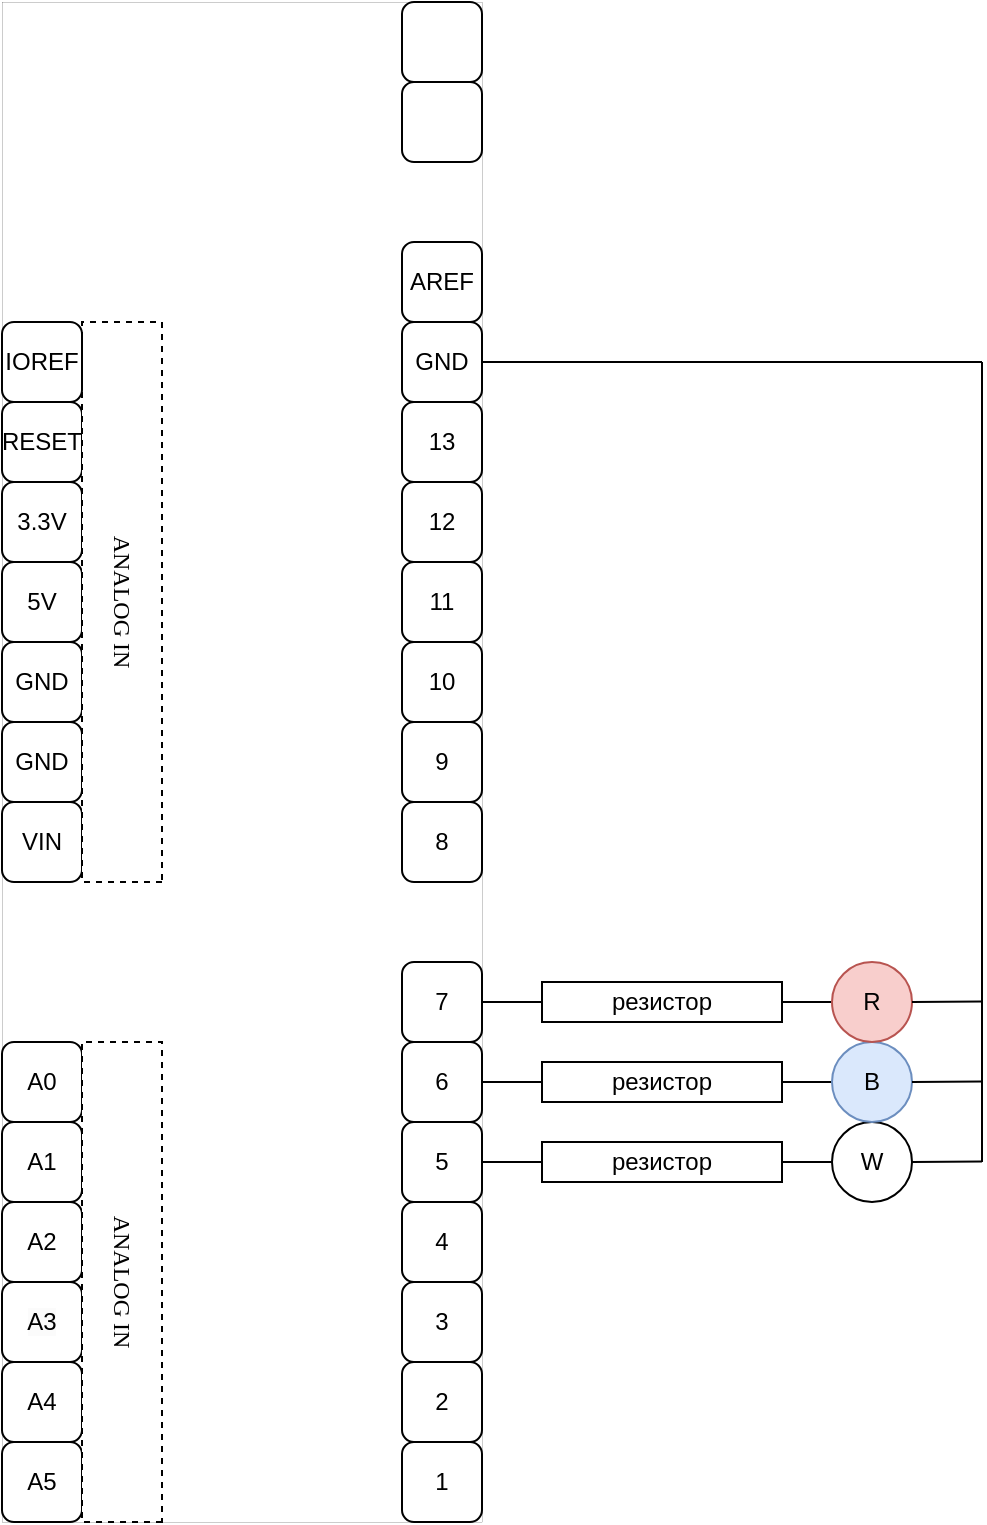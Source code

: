 <mxfile version="20.8.16" type="device"><diagram name="Страница 1" id="97e71SA-68PmVJMXo2ay"><mxGraphModel dx="1668" dy="974" grid="1" gridSize="10" guides="1" tooltips="1" connect="1" arrows="1" fold="1" page="1" pageScale="1" pageWidth="827" pageHeight="1169" math="0" shadow="0"><root><mxCell id="0"/><mxCell id="1" parent="0"/><mxCell id="BfmB40hzFDKqSv8pES7P-2" value="" style="rounded=0;whiteSpace=wrap;html=1;strokeWidth=0.1;" parent="1" vertex="1"><mxGeometry x="240" y="160" width="240" height="760" as="geometry"/></mxCell><mxCell id="BfmB40hzFDKqSv8pES7P-4" value="1" style="rounded=1;whiteSpace=wrap;html=1;" parent="1" vertex="1"><mxGeometry x="440" y="880" width="40" height="40" as="geometry"/></mxCell><mxCell id="BfmB40hzFDKqSv8pES7P-5" value="2" style="rounded=1;whiteSpace=wrap;html=1;" parent="1" vertex="1"><mxGeometry x="440" y="840" width="40" height="40" as="geometry"/></mxCell><mxCell id="BfmB40hzFDKqSv8pES7P-6" value="3" style="rounded=1;whiteSpace=wrap;html=1;" parent="1" vertex="1"><mxGeometry x="440" y="800" width="40" height="40" as="geometry"/></mxCell><mxCell id="BfmB40hzFDKqSv8pES7P-7" value="4" style="rounded=1;whiteSpace=wrap;html=1;" parent="1" vertex="1"><mxGeometry x="440" y="760" width="40" height="40" as="geometry"/></mxCell><mxCell id="BfmB40hzFDKqSv8pES7P-8" value="5" style="rounded=1;whiteSpace=wrap;html=1;" parent="1" vertex="1"><mxGeometry x="440" y="720" width="40" height="40" as="geometry"/></mxCell><mxCell id="BfmB40hzFDKqSv8pES7P-9" value="6" style="rounded=1;whiteSpace=wrap;html=1;" parent="1" vertex="1"><mxGeometry x="440" y="680" width="40" height="40" as="geometry"/></mxCell><mxCell id="BfmB40hzFDKqSv8pES7P-10" value="7" style="rounded=1;whiteSpace=wrap;html=1;" parent="1" vertex="1"><mxGeometry x="440" y="640" width="40" height="40" as="geometry"/></mxCell><mxCell id="BfmB40hzFDKqSv8pES7P-11" value="8" style="rounded=1;whiteSpace=wrap;html=1;" parent="1" vertex="1"><mxGeometry x="440" y="560" width="40" height="40" as="geometry"/></mxCell><mxCell id="BfmB40hzFDKqSv8pES7P-12" value="9" style="rounded=1;whiteSpace=wrap;html=1;" parent="1" vertex="1"><mxGeometry x="440" y="520" width="40" height="40" as="geometry"/></mxCell><mxCell id="BfmB40hzFDKqSv8pES7P-13" value="10" style="rounded=1;whiteSpace=wrap;html=1;" parent="1" vertex="1"><mxGeometry x="440" y="480" width="40" height="40" as="geometry"/></mxCell><mxCell id="BfmB40hzFDKqSv8pES7P-14" value="11" style="rounded=1;whiteSpace=wrap;html=1;" parent="1" vertex="1"><mxGeometry x="440" y="440" width="40" height="40" as="geometry"/></mxCell><mxCell id="BfmB40hzFDKqSv8pES7P-15" value="12" style="rounded=1;whiteSpace=wrap;html=1;" parent="1" vertex="1"><mxGeometry x="440" y="400" width="40" height="40" as="geometry"/></mxCell><mxCell id="BfmB40hzFDKqSv8pES7P-16" value="13" style="rounded=1;whiteSpace=wrap;html=1;" parent="1" vertex="1"><mxGeometry x="440" y="360" width="40" height="40" as="geometry"/></mxCell><mxCell id="BfmB40hzFDKqSv8pES7P-19" value="GND" style="rounded=1;whiteSpace=wrap;html=1;" parent="1" vertex="1"><mxGeometry x="440" y="320" width="40" height="40" as="geometry"/></mxCell><mxCell id="BfmB40hzFDKqSv8pES7P-20" value="AREF" style="rounded=1;whiteSpace=wrap;html=1;" parent="1" vertex="1"><mxGeometry x="440" y="280" width="40" height="40" as="geometry"/></mxCell><mxCell id="BfmB40hzFDKqSv8pES7P-21" value="" style="rounded=1;whiteSpace=wrap;html=1;" parent="1" vertex="1"><mxGeometry x="440" y="200" width="40" height="40" as="geometry"/></mxCell><mxCell id="BfmB40hzFDKqSv8pES7P-22" value="" style="rounded=1;whiteSpace=wrap;html=1;" parent="1" vertex="1"><mxGeometry x="440" y="160" width="40" height="40" as="geometry"/></mxCell><mxCell id="BfmB40hzFDKqSv8pES7P-23" value="A5" style="rounded=1;whiteSpace=wrap;html=1;" parent="1" vertex="1"><mxGeometry x="240" y="880" width="40" height="40" as="geometry"/></mxCell><mxCell id="BfmB40hzFDKqSv8pES7P-24" value="A4" style="rounded=1;whiteSpace=wrap;html=1;" parent="1" vertex="1"><mxGeometry x="240" y="840" width="40" height="40" as="geometry"/></mxCell><mxCell id="BfmB40hzFDKqSv8pES7P-25" value="&lt;span style=&quot;color: rgb(0, 0, 0); font-family: Helvetica; font-size: 12px; font-style: normal; font-variant-ligatures: normal; font-variant-caps: normal; font-weight: 400; letter-spacing: normal; orphans: 2; text-align: center; text-indent: 0px; text-transform: none; widows: 2; word-spacing: 0px; -webkit-text-stroke-width: 0px; background-color: rgb(251, 251, 251); text-decoration-thickness: initial; text-decoration-style: initial; text-decoration-color: initial; float: none; display: inline !important;&quot;&gt;A3&lt;/span&gt;" style="rounded=1;whiteSpace=wrap;html=1;" parent="1" vertex="1"><mxGeometry x="240" y="800" width="40" height="40" as="geometry"/></mxCell><mxCell id="BfmB40hzFDKqSv8pES7P-26" value="A2" style="rounded=1;whiteSpace=wrap;html=1;" parent="1" vertex="1"><mxGeometry x="240" y="760" width="40" height="40" as="geometry"/></mxCell><mxCell id="BfmB40hzFDKqSv8pES7P-27" value="A1" style="rounded=1;whiteSpace=wrap;html=1;" parent="1" vertex="1"><mxGeometry x="240" y="720" width="40" height="40" as="geometry"/></mxCell><mxCell id="BfmB40hzFDKqSv8pES7P-28" value="A0" style="rounded=1;whiteSpace=wrap;html=1;" parent="1" vertex="1"><mxGeometry x="240" y="680" width="40" height="40" as="geometry"/></mxCell><mxCell id="BfmB40hzFDKqSv8pES7P-29" value="ANALOG IN" style="rounded=0;whiteSpace=wrap;html=1;strokeWidth=1;horizontal=0;rotation=-180;fontFamily=Lucida Console;strokeColor=#000000;dashed=1;" parent="1" vertex="1"><mxGeometry x="280" y="680" width="40" height="240" as="geometry"/></mxCell><mxCell id="BfmB40hzFDKqSv8pES7P-30" value="VIN" style="rounded=1;whiteSpace=wrap;html=1;" parent="1" vertex="1"><mxGeometry x="240" y="560" width="40" height="40" as="geometry"/></mxCell><mxCell id="BfmB40hzFDKqSv8pES7P-31" value="GND" style="rounded=1;whiteSpace=wrap;html=1;" parent="1" vertex="1"><mxGeometry x="240" y="520" width="40" height="40" as="geometry"/></mxCell><mxCell id="BfmB40hzFDKqSv8pES7P-32" value="GND" style="rounded=1;whiteSpace=wrap;html=1;" parent="1" vertex="1"><mxGeometry x="240" y="480" width="40" height="40" as="geometry"/></mxCell><mxCell id="BfmB40hzFDKqSv8pES7P-33" value="5V" style="rounded=1;whiteSpace=wrap;html=1;" parent="1" vertex="1"><mxGeometry x="240" y="440" width="40" height="40" as="geometry"/></mxCell><mxCell id="BfmB40hzFDKqSv8pES7P-34" value="3.3V" style="rounded=1;whiteSpace=wrap;html=1;" parent="1" vertex="1"><mxGeometry x="240" y="400" width="40" height="40" as="geometry"/></mxCell><mxCell id="BfmB40hzFDKqSv8pES7P-35" value="RESET" style="rounded=1;whiteSpace=wrap;html=1;" parent="1" vertex="1"><mxGeometry x="240" y="360" width="40" height="40" as="geometry"/></mxCell><mxCell id="BfmB40hzFDKqSv8pES7P-36" value="ANALOG IN" style="rounded=0;whiteSpace=wrap;html=1;strokeWidth=1;horizontal=0;rotation=-180;fontFamily=Lucida Console;strokeColor=#000000;dashed=1;" parent="1" vertex="1"><mxGeometry x="280" y="320" width="40" height="280" as="geometry"/></mxCell><mxCell id="BfmB40hzFDKqSv8pES7P-37" value="IOREF" style="rounded=1;whiteSpace=wrap;html=1;" parent="1" vertex="1"><mxGeometry x="240" y="320" width="40" height="40" as="geometry"/></mxCell><mxCell id="_V2LeswgyW-5Ll7CcPLM-1" value="" style="endArrow=none;html=1;rounded=0;exitX=1;exitY=0.5;exitDx=0;exitDy=0;entryX=0;entryY=0.5;entryDx=0;entryDy=0;" edge="1" parent="1" source="BfmB40hzFDKqSv8pES7P-9" target="_V2LeswgyW-5Ll7CcPLM-2"><mxGeometry width="50" height="50" relative="1" as="geometry"><mxPoint x="490" y="700" as="sourcePoint"/><mxPoint x="570" y="700" as="targetPoint"/></mxGeometry></mxCell><mxCell id="_V2LeswgyW-5Ll7CcPLM-2" value="резистор" style="rounded=0;whiteSpace=wrap;html=1;" vertex="1" parent="1"><mxGeometry x="510" y="690" width="120" height="20" as="geometry"/></mxCell><mxCell id="_V2LeswgyW-5Ll7CcPLM-3" value="резистор" style="rounded=0;whiteSpace=wrap;html=1;" vertex="1" parent="1"><mxGeometry x="510" y="730" width="120" height="20" as="geometry"/></mxCell><mxCell id="_V2LeswgyW-5Ll7CcPLM-4" value="резистор" style="rounded=0;whiteSpace=wrap;html=1;" vertex="1" parent="1"><mxGeometry x="510" y="650" width="120" height="20" as="geometry"/></mxCell><mxCell id="_V2LeswgyW-5Ll7CcPLM-5" value="" style="endArrow=none;html=1;rounded=0;exitX=1;exitY=0.5;exitDx=0;exitDy=0;entryX=0;entryY=0.5;entryDx=0;entryDy=0;" edge="1" parent="1" source="BfmB40hzFDKqSv8pES7P-10" target="_V2LeswgyW-5Ll7CcPLM-4"><mxGeometry width="50" height="50" relative="1" as="geometry"><mxPoint x="490" y="659.58" as="sourcePoint"/><mxPoint x="540" y="660" as="targetPoint"/></mxGeometry></mxCell><mxCell id="_V2LeswgyW-5Ll7CcPLM-6" value="" style="endArrow=none;html=1;rounded=0;exitX=1;exitY=0.5;exitDx=0;exitDy=0;entryX=0;entryY=0.5;entryDx=0;entryDy=0;" edge="1" parent="1" source="BfmB40hzFDKqSv8pES7P-8" target="_V2LeswgyW-5Ll7CcPLM-3"><mxGeometry width="50" height="50" relative="1" as="geometry"><mxPoint x="500" y="779.58" as="sourcePoint"/><mxPoint x="600.0" y="779.58" as="targetPoint"/></mxGeometry></mxCell><mxCell id="_V2LeswgyW-5Ll7CcPLM-7" value="" style="endArrow=none;html=1;rounded=0;exitX=1;exitY=0.5;exitDx=0;exitDy=0;entryX=0;entryY=0.5;entryDx=0;entryDy=0;" edge="1" parent="1" source="_V2LeswgyW-5Ll7CcPLM-2" target="_V2LeswgyW-5Ll7CcPLM-11"><mxGeometry width="50" height="50" relative="1" as="geometry"><mxPoint x="663" y="699.58" as="sourcePoint"/><mxPoint x="710.0" y="699.58" as="targetPoint"/></mxGeometry></mxCell><mxCell id="_V2LeswgyW-5Ll7CcPLM-8" value="" style="endArrow=none;html=1;rounded=0;exitX=1;exitY=0.5;exitDx=0;exitDy=0;entryX=0;entryY=0.5;entryDx=0;entryDy=0;" edge="1" parent="1" source="_V2LeswgyW-5Ll7CcPLM-4" target="_V2LeswgyW-5Ll7CcPLM-12"><mxGeometry width="50" height="50" relative="1" as="geometry"><mxPoint x="663" y="659.58" as="sourcePoint"/><mxPoint x="710.0" y="659.58" as="targetPoint"/></mxGeometry></mxCell><mxCell id="_V2LeswgyW-5Ll7CcPLM-9" value="" style="endArrow=none;html=1;rounded=0;exitX=1;exitY=0.5;exitDx=0;exitDy=0;entryX=0;entryY=0.5;entryDx=0;entryDy=0;" edge="1" parent="1" source="_V2LeswgyW-5Ll7CcPLM-3" target="_V2LeswgyW-5Ll7CcPLM-10"><mxGeometry width="50" height="50" relative="1" as="geometry"><mxPoint x="663" y="739.58" as="sourcePoint"/><mxPoint x="710.0" y="739.58" as="targetPoint"/></mxGeometry></mxCell><mxCell id="_V2LeswgyW-5Ll7CcPLM-10" value="W" style="ellipse;whiteSpace=wrap;html=1;" vertex="1" parent="1"><mxGeometry x="655" y="720" width="40" height="40" as="geometry"/></mxCell><mxCell id="_V2LeswgyW-5Ll7CcPLM-11" value="B" style="ellipse;whiteSpace=wrap;html=1;fillColor=#dae8fc;strokeColor=#6c8ebf;" vertex="1" parent="1"><mxGeometry x="655" y="680" width="40" height="40" as="geometry"/></mxCell><mxCell id="_V2LeswgyW-5Ll7CcPLM-12" value="R" style="ellipse;whiteSpace=wrap;html=1;fillColor=#f8cecc;strokeColor=#b85450;" vertex="1" parent="1"><mxGeometry x="655" y="640" width="40" height="40" as="geometry"/></mxCell><mxCell id="_V2LeswgyW-5Ll7CcPLM-13" value="" style="endArrow=none;html=1;rounded=0;exitX=1;exitY=0.5;exitDx=0;exitDy=0;entryX=0;entryY=0.5;entryDx=0;entryDy=0;" edge="1" parent="1" source="_V2LeswgyW-5Ll7CcPLM-11"><mxGeometry width="50" height="50" relative="1" as="geometry"><mxPoint x="705" y="699.8" as="sourcePoint"/><mxPoint x="730.0" y="699.8" as="targetPoint"/></mxGeometry></mxCell><mxCell id="_V2LeswgyW-5Ll7CcPLM-14" value="" style="endArrow=none;html=1;rounded=0;exitX=1;exitY=0.5;exitDx=0;exitDy=0;entryX=0;entryY=0.5;entryDx=0;entryDy=0;" edge="1" parent="1" source="_V2LeswgyW-5Ll7CcPLM-12"><mxGeometry width="50" height="50" relative="1" as="geometry"><mxPoint x="705" y="659.8" as="sourcePoint"/><mxPoint x="730.0" y="659.8" as="targetPoint"/></mxGeometry></mxCell><mxCell id="_V2LeswgyW-5Ll7CcPLM-15" value="" style="endArrow=none;html=1;rounded=0;exitX=1;exitY=0.5;exitDx=0;exitDy=0;entryX=0;entryY=0.5;entryDx=0;entryDy=0;" edge="1" parent="1" source="_V2LeswgyW-5Ll7CcPLM-10"><mxGeometry width="50" height="50" relative="1" as="geometry"><mxPoint x="705" y="739.8" as="sourcePoint"/><mxPoint x="730.0" y="739.8" as="targetPoint"/></mxGeometry></mxCell><mxCell id="_V2LeswgyW-5Ll7CcPLM-16" value="" style="endArrow=none;html=1;rounded=0;exitX=1;exitY=0.5;exitDx=0;exitDy=0;" edge="1" parent="1"><mxGeometry width="50" height="50" relative="1" as="geometry"><mxPoint x="730" y="740" as="sourcePoint"/><mxPoint x="730" y="340" as="targetPoint"/></mxGeometry></mxCell><mxCell id="_V2LeswgyW-5Ll7CcPLM-17" value="" style="endArrow=none;html=1;rounded=0;exitX=1;exitY=0.5;exitDx=0;exitDy=0;" edge="1" parent="1" source="BfmB40hzFDKqSv8pES7P-19"><mxGeometry width="50" height="50" relative="1" as="geometry"><mxPoint x="630.0" y="410.2" as="sourcePoint"/><mxPoint x="730" y="340" as="targetPoint"/></mxGeometry></mxCell></root></mxGraphModel></diagram></mxfile>